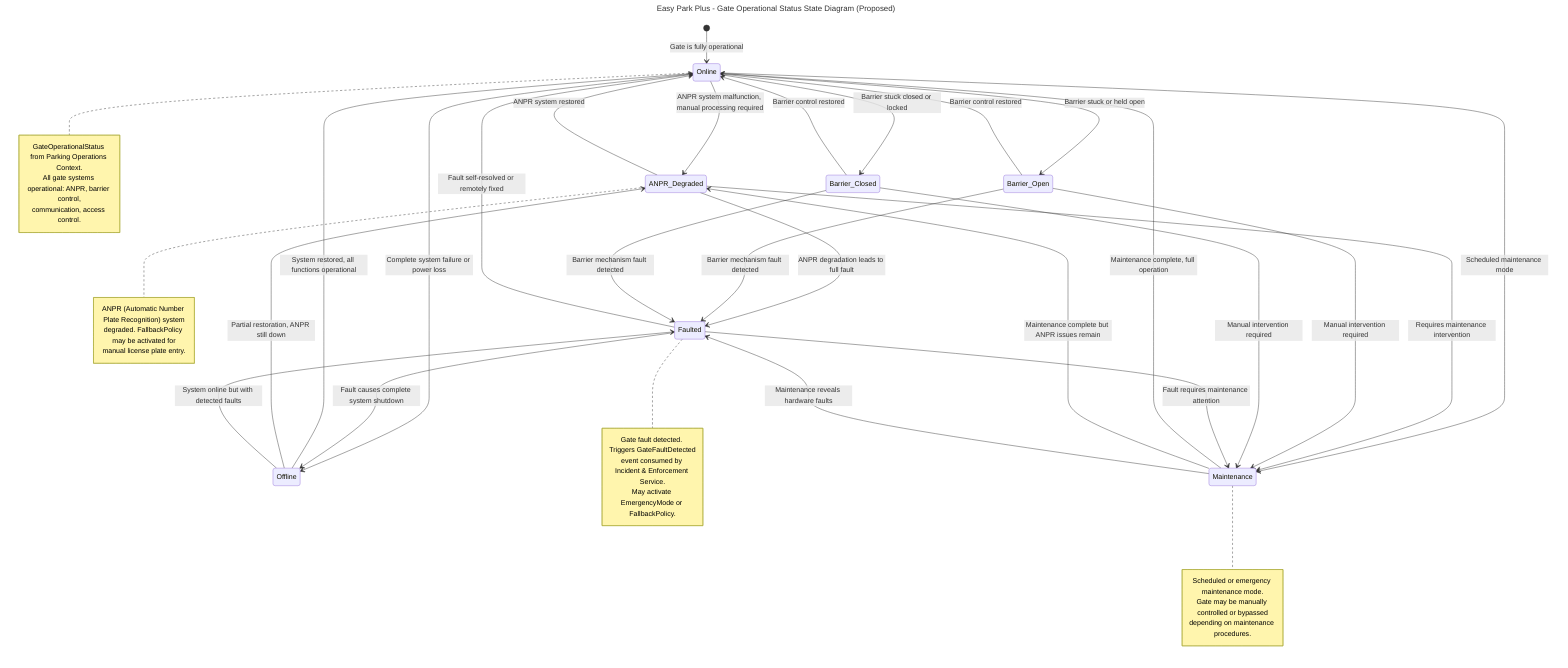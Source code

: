 ---
title: Easy Park Plus - Gate Operational Status State Diagram (Proposed)
---

stateDiagram-v2
    [*] --> Online : Gate is fully operational

    Online --> ANPR_Degraded : ANPR system malfunction, manual processing required
    Online --> Barrier_Open : Barrier stuck or held open
    Online --> Barrier_Closed : Barrier stuck closed or locked
    Online --> Offline : Complete system failure or power loss
    Online --> Maintenance : Scheduled maintenance mode

    ANPR_Degraded --> Online : ANPR system restored
    ANPR_Degraded --> Faulted : ANPR degradation leads to full fault
    ANPR_Degraded --> Maintenance : Requires maintenance intervention

    Barrier_Open --> Online : Barrier control restored
    Barrier_Open --> Faulted : Barrier mechanism fault detected
    Barrier_Open --> Maintenance : Manual intervention required

    Barrier_Closed --> Online : Barrier control restored
    Barrier_Closed --> Faulted : Barrier mechanism fault detected
    Barrier_Closed --> Maintenance : Manual intervention required

    Offline --> Online : System restored, all functions operational
    Offline --> ANPR_Degraded : Partial restoration, ANPR still down
    Offline --> Faulted : System online but with detected faults

    Maintenance --> Online : Maintenance complete, full operation
    Maintenance --> ANPR_Degraded : Maintenance complete but ANPR issues remain
    Maintenance --> Faulted : Maintenance reveals hardware faults

    Faulted --> Maintenance : Fault requires maintenance attention
    Faulted --> Online : Fault self-resolved or remotely fixed
    Faulted --> Offline : Fault causes complete system shutdown

    note right of Online
        GateOperationalStatus from Parking Operations Context.
        All gate systems operational: ANPR, barrier control,
        communication, access control.
    end note
    
    note right of ANPR_Degraded
        ANPR (Automatic Number Plate Recognition) system
        degraded. FallbackPolicy may be activated for
        manual license plate entry.
    end note
    
    note right of Faulted
        Gate fault detected. Triggers GateFaultDetected
        event consumed by Incident & Enforcement Service.
        May activate EmergencyMode or FallbackPolicy.
    end note
    
    note right of Maintenance
        Scheduled or emergency maintenance mode.
        Gate may be manually controlled or bypassed
        depending on maintenance procedures.
    end note